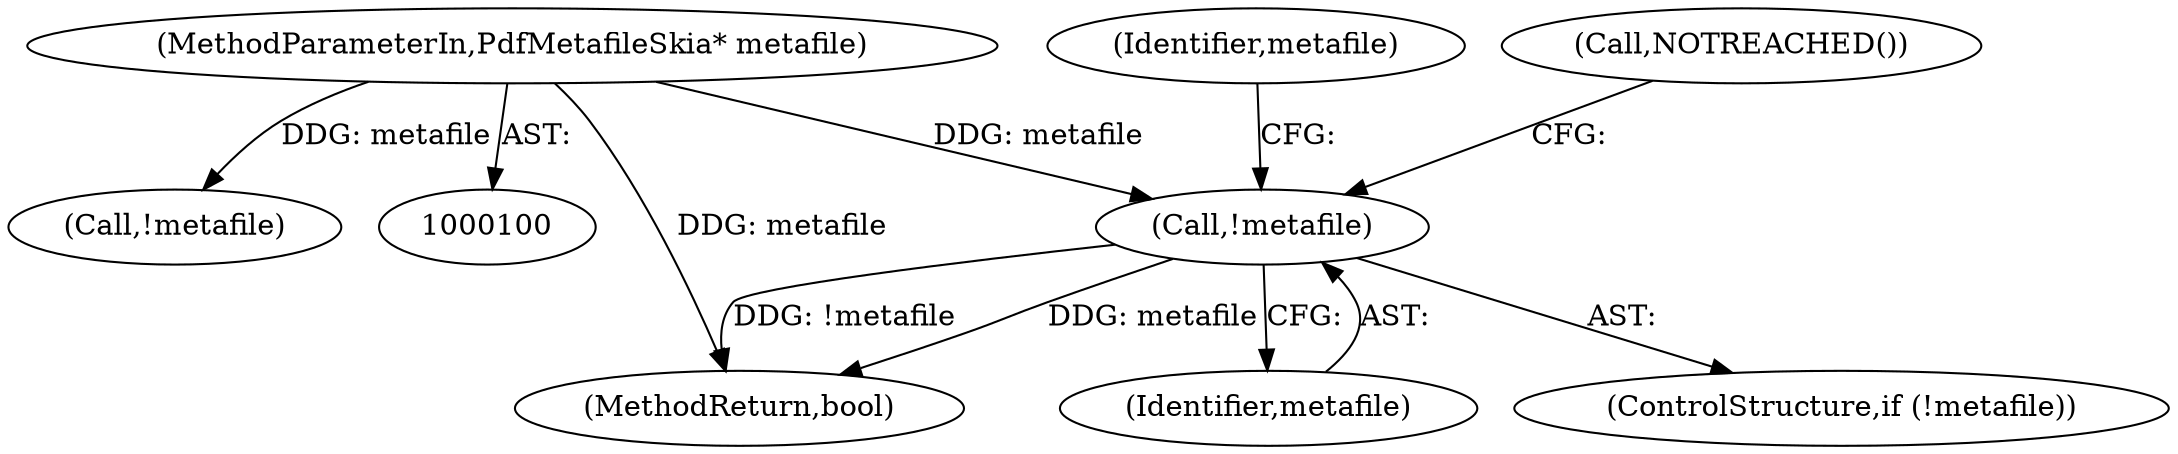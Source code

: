 digraph "0_Chrome_673ce95d481ea9368c4d4d43ac756ba1d6d9e608_2@pointer" {
"1000120" [label="(Call,!metafile)"];
"1000102" [label="(MethodParameterIn,PdfMetafileSkia* metafile)"];
"1000133" [label="(Identifier,metafile)"];
"1000123" [label="(Call,NOTREACHED())"];
"1000102" [label="(MethodParameterIn,PdfMetafileSkia* metafile)"];
"1000171" [label="(MethodReturn,bool)"];
"1000115" [label="(Call,!metafile)"];
"1000121" [label="(Identifier,metafile)"];
"1000119" [label="(ControlStructure,if (!metafile))"];
"1000120" [label="(Call,!metafile)"];
"1000120" -> "1000119"  [label="AST: "];
"1000120" -> "1000121"  [label="CFG: "];
"1000121" -> "1000120"  [label="AST: "];
"1000123" -> "1000120"  [label="CFG: "];
"1000133" -> "1000120"  [label="CFG: "];
"1000120" -> "1000171"  [label="DDG: metafile"];
"1000120" -> "1000171"  [label="DDG: !metafile"];
"1000102" -> "1000120"  [label="DDG: metafile"];
"1000102" -> "1000100"  [label="AST: "];
"1000102" -> "1000171"  [label="DDG: metafile"];
"1000102" -> "1000115"  [label="DDG: metafile"];
}
